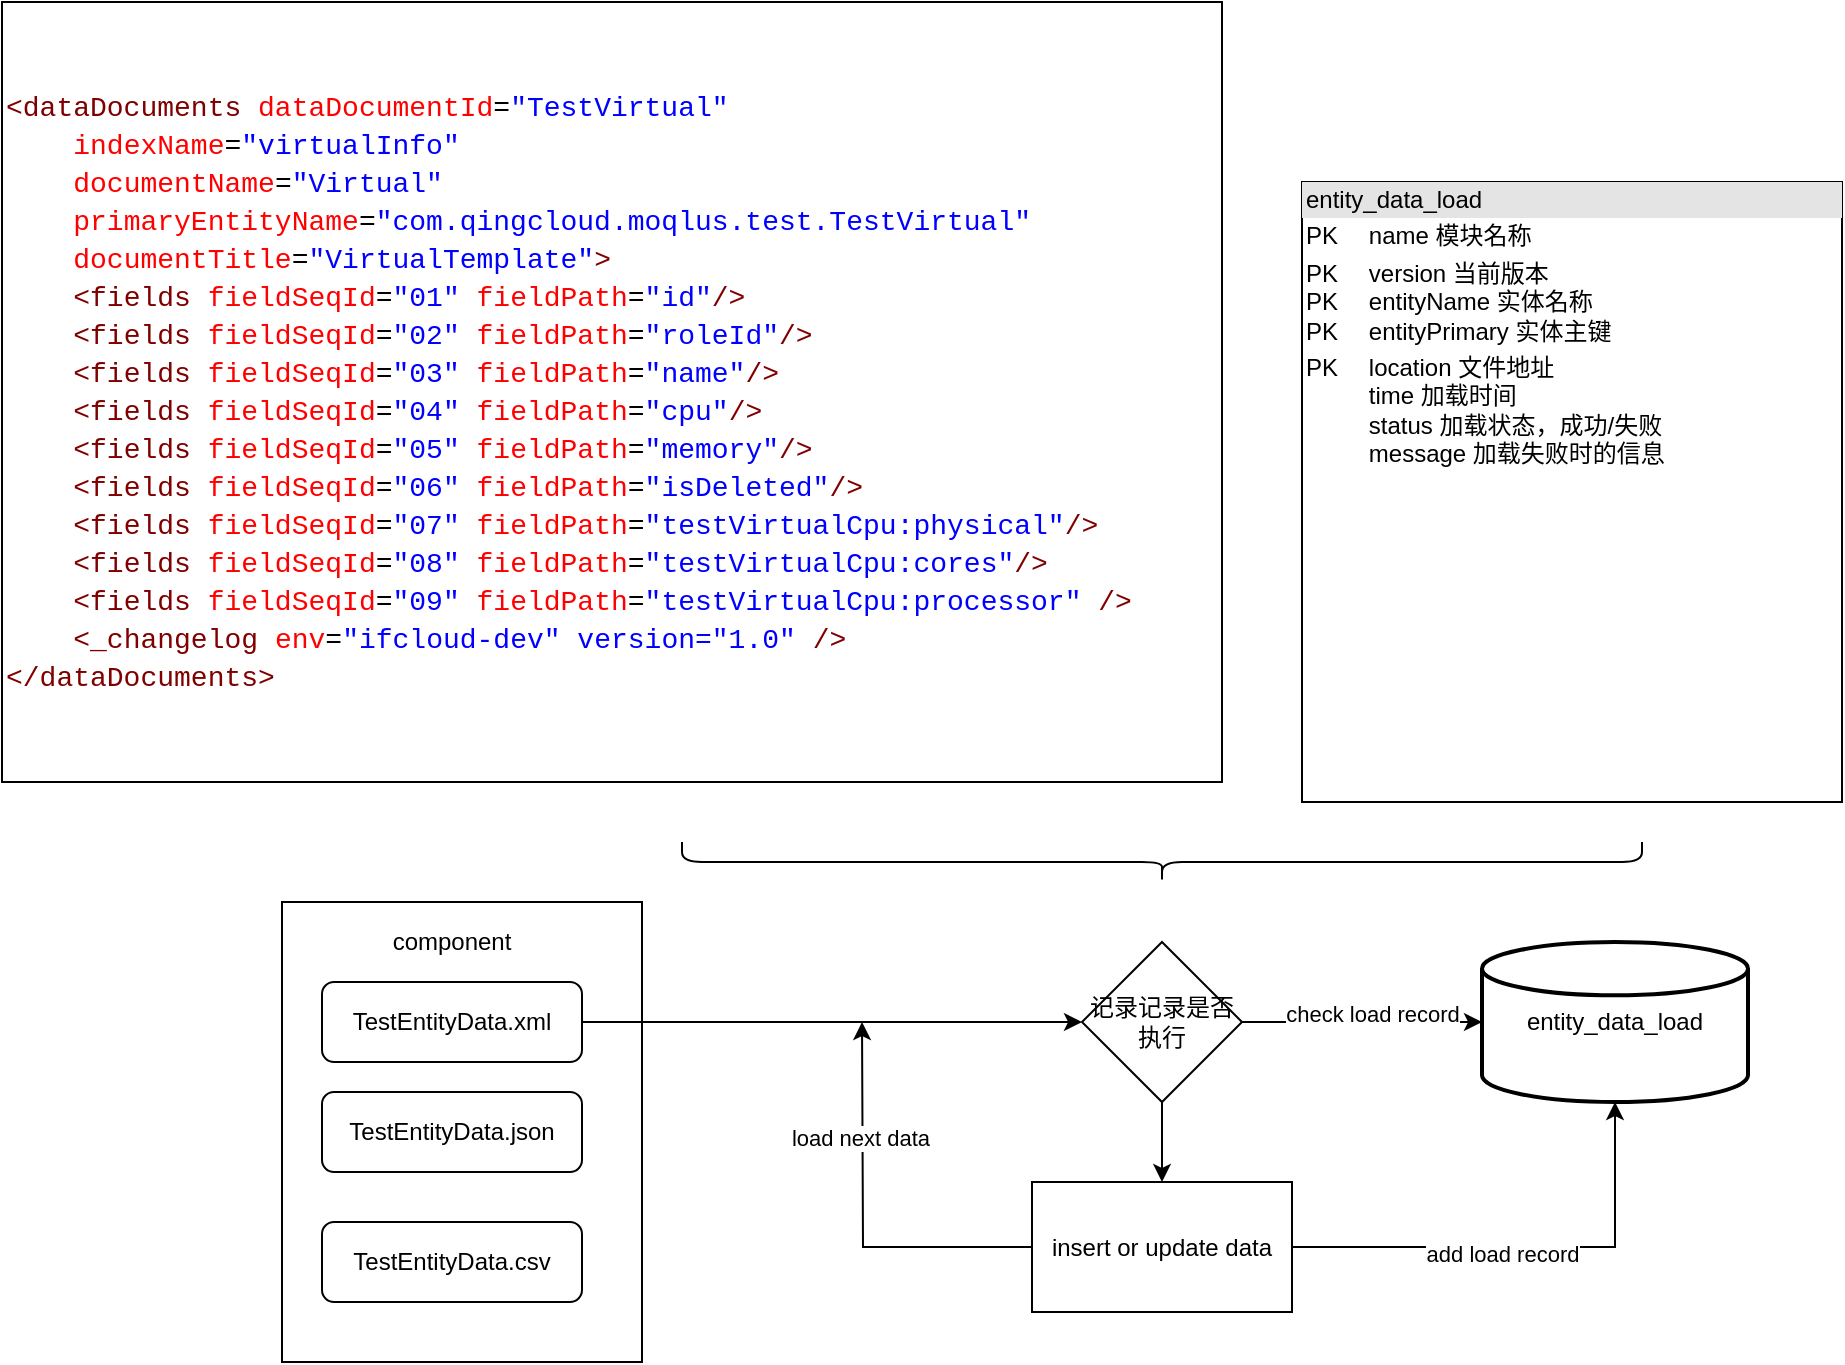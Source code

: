 <mxfile version="15.4.0" type="device"><diagram id="wXhJuDPF0Q41yfUL21sD" name="第 1 页"><mxGraphModel dx="788" dy="560" grid="1" gridSize="10" guides="1" tooltips="1" connect="1" arrows="1" fold="1" page="1" pageScale="1" pageWidth="827" pageHeight="1169" math="0" shadow="0"><root><mxCell id="0"/><mxCell id="1" parent="0"/><mxCell id="-hwLqWkfW49ZII8BUveC-4" value="" style="rounded=0;whiteSpace=wrap;html=1;" vertex="1" parent="1"><mxGeometry x="160" y="510" width="180" height="230" as="geometry"/></mxCell><mxCell id="-hwLqWkfW49ZII8BUveC-10" style="edgeStyle=orthogonalEdgeStyle;rounded=0;orthogonalLoop=1;jettySize=auto;html=1;exitX=1;exitY=0.5;exitDx=0;exitDy=0;entryX=0;entryY=0.5;entryDx=0;entryDy=0;" edge="1" parent="1" source="-hwLqWkfW49ZII8BUveC-3" target="-hwLqWkfW49ZII8BUveC-11"><mxGeometry relative="1" as="geometry"><mxPoint x="340" y="600" as="targetPoint"/></mxGeometry></mxCell><mxCell id="-hwLqWkfW49ZII8BUveC-3" value="TestEntityData.xml" style="rounded=1;whiteSpace=wrap;html=1;" vertex="1" parent="1"><mxGeometry x="180" y="550" width="130" height="40" as="geometry"/></mxCell><mxCell id="_W43X_KbRnQob6y3LS9k-2" value="&lt;div style=&quot;background-color: rgb(255 , 255 , 255) ; font-family: &amp;#34;consolas&amp;#34; , &amp;#34;courier new&amp;#34; , monospace ; font-size: 14px ; line-height: 19px&quot;&gt;&lt;div&gt;&lt;span style=&quot;color: #800000&quot;&gt;&amp;lt;dataDocuments&lt;/span&gt; &lt;span style=&quot;color: #ff0000&quot;&gt;dataDocumentId&lt;/span&gt;=&lt;span style=&quot;color: #0000ff&quot;&gt;&quot;TestVirtual&quot;&lt;/span&gt; &lt;/div&gt;&lt;div&gt;&amp;nbsp; &amp;nbsp; &lt;span style=&quot;color: #ff0000&quot;&gt;indexName&lt;/span&gt;=&lt;span style=&quot;color: #0000ff&quot;&gt;&quot;virtualInfo&quot;&amp;nbsp;&lt;/span&gt;&lt;/div&gt;&lt;div&gt;&amp;nbsp; &amp;nbsp; &lt;span style=&quot;color: #ff0000&quot;&gt;documentName&lt;/span&gt;=&lt;span style=&quot;color: #0000ff&quot;&gt;&quot;Virtual&quot;&lt;/span&gt;&lt;/div&gt;&lt;div&gt;&amp;nbsp; &amp;nbsp; &lt;span style=&quot;color: #ff0000&quot;&gt;primaryEntityName&lt;/span&gt;=&lt;span style=&quot;color: #0000ff&quot;&gt;&quot;com.qingcloud.moqlus.test.TestVirtual&quot;&lt;/span&gt; &lt;/div&gt;&lt;div&gt;&amp;nbsp; &amp;nbsp; &lt;span style=&quot;color: #ff0000&quot;&gt;documentTitle&lt;/span&gt;=&lt;span style=&quot;color: #0000ff&quot;&gt;&quot;VirtualTemplate&quot;&lt;/span&gt;&lt;span style=&quot;color: #800000&quot;&gt;&amp;gt;&lt;/span&gt;&lt;/div&gt;&lt;div&gt;&amp;nbsp; &amp;nbsp; &lt;span style=&quot;color: #800000&quot;&gt;&amp;lt;fields&lt;/span&gt; &lt;span style=&quot;color: #ff0000&quot;&gt;fieldSeqId&lt;/span&gt;=&lt;span style=&quot;color: #0000ff&quot;&gt;&quot;01&quot;&lt;/span&gt; &lt;span style=&quot;color: #ff0000&quot;&gt;fieldPath&lt;/span&gt;=&lt;span style=&quot;color: #0000ff&quot;&gt;&quot;id&quot;&lt;/span&gt;&lt;span style=&quot;color: #800000&quot;&gt;/&amp;gt;&lt;/span&gt;&lt;/div&gt;&lt;div&gt;&amp;nbsp; &amp;nbsp; &lt;span style=&quot;color: #800000&quot;&gt;&amp;lt;fields&lt;/span&gt; &lt;span style=&quot;color: #ff0000&quot;&gt;fieldSeqId&lt;/span&gt;=&lt;span style=&quot;color: #0000ff&quot;&gt;&quot;02&quot;&lt;/span&gt; &lt;span style=&quot;color: #ff0000&quot;&gt;fieldPath&lt;/span&gt;=&lt;span style=&quot;color: #0000ff&quot;&gt;&quot;roleId&quot;&lt;/span&gt;&lt;span style=&quot;color: #800000&quot;&gt;/&amp;gt;&lt;/span&gt;&lt;/div&gt;&lt;div&gt;&amp;nbsp; &amp;nbsp; &lt;span style=&quot;color: #800000&quot;&gt;&amp;lt;fields&lt;/span&gt; &lt;span style=&quot;color: #ff0000&quot;&gt;fieldSeqId&lt;/span&gt;=&lt;span style=&quot;color: #0000ff&quot;&gt;&quot;03&quot;&lt;/span&gt; &lt;span style=&quot;color: #ff0000&quot;&gt;fieldPath&lt;/span&gt;=&lt;span style=&quot;color: #0000ff&quot;&gt;&quot;name&quot;&lt;/span&gt;&lt;span style=&quot;color: #800000&quot;&gt;/&amp;gt;&lt;/span&gt;&lt;/div&gt;&lt;div&gt;&amp;nbsp; &amp;nbsp; &lt;span style=&quot;color: #800000&quot;&gt;&amp;lt;fields&lt;/span&gt; &lt;span style=&quot;color: #ff0000&quot;&gt;fieldSeqId&lt;/span&gt;=&lt;span style=&quot;color: #0000ff&quot;&gt;&quot;04&quot;&lt;/span&gt; &lt;span style=&quot;color: #ff0000&quot;&gt;fieldPath&lt;/span&gt;=&lt;span style=&quot;color: #0000ff&quot;&gt;&quot;cpu&quot;&lt;/span&gt;&lt;span style=&quot;color: #800000&quot;&gt;/&amp;gt;&lt;/span&gt;&lt;/div&gt;&lt;div&gt;&amp;nbsp; &amp;nbsp; &lt;span style=&quot;color: #800000&quot;&gt;&amp;lt;fields&lt;/span&gt; &lt;span style=&quot;color: #ff0000&quot;&gt;fieldSeqId&lt;/span&gt;=&lt;span style=&quot;color: #0000ff&quot;&gt;&quot;05&quot;&lt;/span&gt; &lt;span style=&quot;color: #ff0000&quot;&gt;fieldPath&lt;/span&gt;=&lt;span style=&quot;color: #0000ff&quot;&gt;&quot;memory&quot;&lt;/span&gt;&lt;span style=&quot;color: #800000&quot;&gt;/&amp;gt;&lt;/span&gt;&lt;/div&gt;&lt;div&gt;&amp;nbsp; &amp;nbsp; &lt;span style=&quot;color: #800000&quot;&gt;&amp;lt;fields&lt;/span&gt; &lt;span style=&quot;color: #ff0000&quot;&gt;fieldSeqId&lt;/span&gt;=&lt;span style=&quot;color: #0000ff&quot;&gt;&quot;06&quot;&lt;/span&gt; &lt;span style=&quot;color: #ff0000&quot;&gt;fieldPath&lt;/span&gt;=&lt;span style=&quot;color: #0000ff&quot;&gt;&quot;isDeleted&quot;&lt;/span&gt;&lt;span style=&quot;color: #800000&quot;&gt;/&amp;gt;&lt;/span&gt;&lt;/div&gt;&lt;div&gt;&amp;nbsp; &amp;nbsp; &lt;span style=&quot;color: #800000&quot;&gt;&amp;lt;fields&lt;/span&gt; &lt;span style=&quot;color: #ff0000&quot;&gt;fieldSeqId&lt;/span&gt;=&lt;span style=&quot;color: #0000ff&quot;&gt;&quot;07&quot;&lt;/span&gt; &lt;span style=&quot;color: #ff0000&quot;&gt;fieldPath&lt;/span&gt;=&lt;span style=&quot;color: #0000ff&quot;&gt;&quot;testVirtualCpu:physical&quot;&lt;/span&gt;&lt;span style=&quot;color: #800000&quot;&gt;/&amp;gt;&lt;/span&gt;&lt;/div&gt;&lt;div&gt;&amp;nbsp; &amp;nbsp; &lt;span style=&quot;color: #800000&quot;&gt;&amp;lt;fields&lt;/span&gt; &lt;span style=&quot;color: #ff0000&quot;&gt;fieldSeqId&lt;/span&gt;=&lt;span style=&quot;color: #0000ff&quot;&gt;&quot;08&quot;&lt;/span&gt; &lt;span style=&quot;color: #ff0000&quot;&gt;fieldPath&lt;/span&gt;=&lt;span style=&quot;color: #0000ff&quot;&gt;&quot;testVirtualCpu:cores&quot;&lt;/span&gt;&lt;span style=&quot;color: #800000&quot;&gt;/&amp;gt;&lt;/span&gt;&lt;/div&gt;&lt;div&gt;&amp;nbsp; &amp;nbsp; &lt;span style=&quot;color: #800000&quot;&gt;&amp;lt;fields&lt;/span&gt; &lt;span style=&quot;color: #ff0000&quot;&gt;fieldSeqId&lt;/span&gt;=&lt;span style=&quot;color: #0000ff&quot;&gt;&quot;09&quot;&lt;/span&gt; &lt;span style=&quot;color: #ff0000&quot;&gt;fieldPath&lt;/span&gt;=&lt;span style=&quot;color: #0000ff&quot;&gt;&quot;testVirtualCpu:processor&quot;&amp;nbsp;&lt;/span&gt;&lt;font color=&quot;#800000&quot;&gt;/&amp;gt;&lt;/font&gt;&lt;/div&gt;&lt;div&gt;&lt;div style=&quot;font-family: &amp;#34;consolas&amp;#34; , &amp;#34;courier new&amp;#34; , monospace ; line-height: 19px&quot;&gt;&amp;nbsp; &amp;nbsp; &lt;span style=&quot;color: #800000&quot;&gt;&amp;lt;_changelog&lt;/span&gt;&amp;nbsp;&lt;span style=&quot;color: #ff0000&quot;&gt;env&lt;/span&gt;=&lt;span style=&quot;color: #0000ff&quot;&gt;&quot;ifcloud-dev&quot; version=&quot;1.0&quot;&amp;nbsp;&lt;/span&gt;&lt;span style=&quot;color: #800000&quot;&gt;/&amp;gt;&lt;/span&gt;&lt;/div&gt;&lt;/div&gt;&lt;div&gt;&lt;span style=&quot;color: #800000&quot;&gt;&amp;lt;/dataDocuments&amp;gt;&lt;/span&gt;&lt;/div&gt;&lt;/div&gt;" style="rounded=0;whiteSpace=wrap;html=1;align=left;" parent="1" vertex="1"><mxGeometry x="20" y="60" width="610" height="390" as="geometry"/></mxCell><mxCell id="_W43X_KbRnQob6y3LS9k-7" value="&lt;div style=&quot;box-sizing: border-box ; width: 100% ; background: #e4e4e4 ; padding: 2px&quot;&gt;entity_data_load&lt;/div&gt;&lt;table style=&quot;width: 100% ; font-size: 1em&quot; cellpadding=&quot;2&quot; cellspacing=&quot;0&quot;&gt;&lt;tbody&gt;&lt;tr&gt;&lt;td&gt;PK&lt;/td&gt;&lt;td&gt;name 模块名称&lt;/td&gt;&lt;/tr&gt;&lt;tr&gt;&lt;td&gt;PK&lt;br&gt;PK&lt;br&gt;PK&lt;br&gt;&lt;/td&gt;&lt;td&gt;version 当前版本&lt;br&gt;entityName 实体名称&lt;br&gt;entityPrimary 实体主键&lt;/td&gt;&lt;/tr&gt;&lt;tr&gt;&lt;td&gt;PK&lt;br&gt;&lt;br&gt;&lt;br&gt;&lt;br&gt;&lt;br&gt;&lt;/td&gt;&lt;td&gt;location 文件地址&lt;br&gt;time 加载时间&lt;br&gt;status 加载状态，成功/失败&lt;br&gt;message 加载失败时的信息&lt;br&gt;&lt;br&gt;&lt;/td&gt;&lt;/tr&gt;&lt;/tbody&gt;&lt;/table&gt;" style="verticalAlign=top;align=left;overflow=fill;html=1;" parent="1" vertex="1"><mxGeometry x="670" y="150" width="270" height="310" as="geometry"/></mxCell><mxCell id="-hwLqWkfW49ZII8BUveC-2" value="component" style="text;html=1;strokeColor=none;fillColor=none;align=center;verticalAlign=middle;whiteSpace=wrap;rounded=0;" vertex="1" parent="1"><mxGeometry x="195" y="520" width="100" height="20" as="geometry"/></mxCell><mxCell id="-hwLqWkfW49ZII8BUveC-6" value="TestEntityData.json" style="rounded=1;whiteSpace=wrap;html=1;" vertex="1" parent="1"><mxGeometry x="180" y="605" width="130" height="40" as="geometry"/></mxCell><mxCell id="-hwLqWkfW49ZII8BUveC-7" value="TestEntityData.csv" style="rounded=1;whiteSpace=wrap;html=1;" vertex="1" parent="1"><mxGeometry x="180" y="670" width="130" height="40" as="geometry"/></mxCell><mxCell id="-hwLqWkfW49ZII8BUveC-8" style="edgeStyle=orthogonalEdgeStyle;rounded=0;orthogonalLoop=1;jettySize=auto;html=1;exitX=0.5;exitY=1;exitDx=0;exitDy=0;" edge="1" parent="1" source="-hwLqWkfW49ZII8BUveC-2" target="-hwLqWkfW49ZII8BUveC-2"><mxGeometry relative="1" as="geometry"/></mxCell><mxCell id="-hwLqWkfW49ZII8BUveC-17" style="edgeStyle=orthogonalEdgeStyle;rounded=0;orthogonalLoop=1;jettySize=auto;html=1;exitX=1;exitY=0.5;exitDx=0;exitDy=0;entryX=0;entryY=0.5;entryDx=0;entryDy=0;entryPerimeter=0;" edge="1" parent="1" source="-hwLqWkfW49ZII8BUveC-11" target="-hwLqWkfW49ZII8BUveC-16"><mxGeometry relative="1" as="geometry"/></mxCell><mxCell id="-hwLqWkfW49ZII8BUveC-18" value="check load record" style="edgeLabel;html=1;align=center;verticalAlign=middle;resizable=0;points=[];" vertex="1" connectable="0" parent="-hwLqWkfW49ZII8BUveC-17"><mxGeometry x="0.075" y="4" relative="1" as="geometry"><mxPoint as="offset"/></mxGeometry></mxCell><mxCell id="-hwLqWkfW49ZII8BUveC-21" style="edgeStyle=orthogonalEdgeStyle;rounded=0;orthogonalLoop=1;jettySize=auto;html=1;exitX=0.5;exitY=1;exitDx=0;exitDy=0;entryX=0.5;entryY=0;entryDx=0;entryDy=0;" edge="1" parent="1" source="-hwLqWkfW49ZII8BUveC-11" target="-hwLqWkfW49ZII8BUveC-20"><mxGeometry relative="1" as="geometry"/></mxCell><mxCell id="-hwLqWkfW49ZII8BUveC-11" value="记录记录是否执行" style="rhombus;whiteSpace=wrap;html=1;" vertex="1" parent="1"><mxGeometry x="560" y="530" width="80" height="80" as="geometry"/></mxCell><mxCell id="-hwLqWkfW49ZII8BUveC-12" value="" style="shape=curlyBracket;whiteSpace=wrap;html=1;rounded=1;flipH=1;rotation=90;" vertex="1" parent="1"><mxGeometry x="590" y="250" width="20" height="480" as="geometry"/></mxCell><mxCell id="-hwLqWkfW49ZII8BUveC-16" value="&lt;span style=&quot;text-align: left&quot;&gt;entity_data_load&lt;/span&gt;" style="strokeWidth=2;html=1;shape=mxgraph.flowchart.database;whiteSpace=wrap;" vertex="1" parent="1"><mxGeometry x="760" y="530" width="133" height="80" as="geometry"/></mxCell><mxCell id="-hwLqWkfW49ZII8BUveC-22" style="edgeStyle=orthogonalEdgeStyle;rounded=0;orthogonalLoop=1;jettySize=auto;html=1;exitX=1;exitY=0.5;exitDx=0;exitDy=0;" edge="1" parent="1" source="-hwLqWkfW49ZII8BUveC-20" target="-hwLqWkfW49ZII8BUveC-16"><mxGeometry relative="1" as="geometry"/></mxCell><mxCell id="-hwLqWkfW49ZII8BUveC-23" value="add load record" style="edgeLabel;html=1;align=center;verticalAlign=middle;resizable=0;points=[];" vertex="1" connectable="0" parent="-hwLqWkfW49ZII8BUveC-22"><mxGeometry x="-0.103" y="-2" relative="1" as="geometry"><mxPoint y="1" as="offset"/></mxGeometry></mxCell><mxCell id="-hwLqWkfW49ZII8BUveC-24" style="edgeStyle=orthogonalEdgeStyle;rounded=0;orthogonalLoop=1;jettySize=auto;html=1;exitX=0;exitY=0.5;exitDx=0;exitDy=0;" edge="1" parent="1" source="-hwLqWkfW49ZII8BUveC-20"><mxGeometry relative="1" as="geometry"><mxPoint x="450" y="570" as="targetPoint"/></mxGeometry></mxCell><mxCell id="-hwLqWkfW49ZII8BUveC-25" value="load next data" style="edgeLabel;html=1;align=center;verticalAlign=middle;resizable=0;points=[];" vertex="1" connectable="0" parent="-hwLqWkfW49ZII8BUveC-24"><mxGeometry x="0.418" y="2" relative="1" as="geometry"><mxPoint as="offset"/></mxGeometry></mxCell><mxCell id="-hwLqWkfW49ZII8BUveC-20" value="insert or update data" style="rounded=0;whiteSpace=wrap;html=1;" vertex="1" parent="1"><mxGeometry x="535" y="650" width="130" height="65" as="geometry"/></mxCell></root></mxGraphModel></diagram></mxfile>